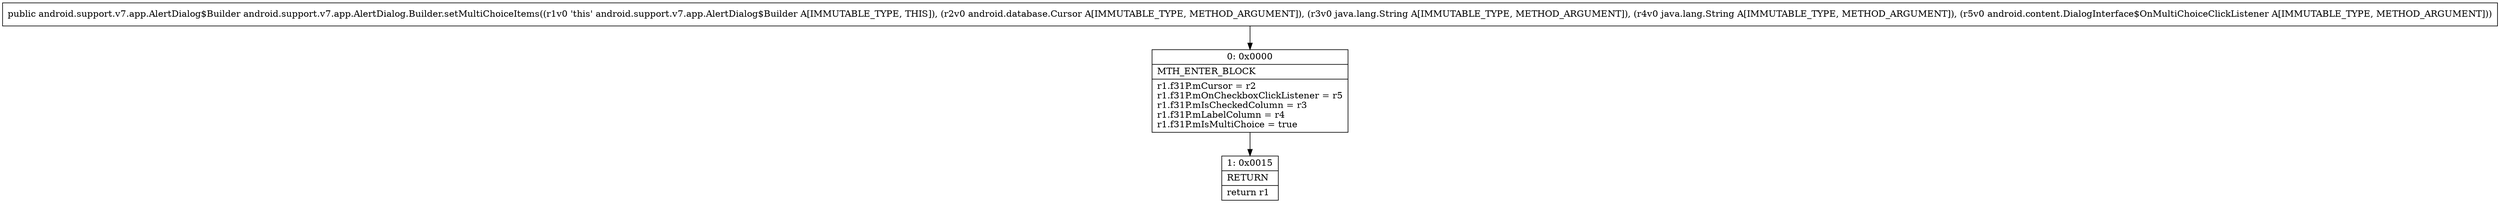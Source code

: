 digraph "CFG forandroid.support.v7.app.AlertDialog.Builder.setMultiChoiceItems(Landroid\/database\/Cursor;Ljava\/lang\/String;Ljava\/lang\/String;Landroid\/content\/DialogInterface$OnMultiChoiceClickListener;)Landroid\/support\/v7\/app\/AlertDialog$Builder;" {
Node_0 [shape=record,label="{0\:\ 0x0000|MTH_ENTER_BLOCK\l|r1.f31P.mCursor = r2\lr1.f31P.mOnCheckboxClickListener = r5\lr1.f31P.mIsCheckedColumn = r3\lr1.f31P.mLabelColumn = r4\lr1.f31P.mIsMultiChoice = true\l}"];
Node_1 [shape=record,label="{1\:\ 0x0015|RETURN\l|return r1\l}"];
MethodNode[shape=record,label="{public android.support.v7.app.AlertDialog$Builder android.support.v7.app.AlertDialog.Builder.setMultiChoiceItems((r1v0 'this' android.support.v7.app.AlertDialog$Builder A[IMMUTABLE_TYPE, THIS]), (r2v0 android.database.Cursor A[IMMUTABLE_TYPE, METHOD_ARGUMENT]), (r3v0 java.lang.String A[IMMUTABLE_TYPE, METHOD_ARGUMENT]), (r4v0 java.lang.String A[IMMUTABLE_TYPE, METHOD_ARGUMENT]), (r5v0 android.content.DialogInterface$OnMultiChoiceClickListener A[IMMUTABLE_TYPE, METHOD_ARGUMENT])) }"];
MethodNode -> Node_0;
Node_0 -> Node_1;
}

